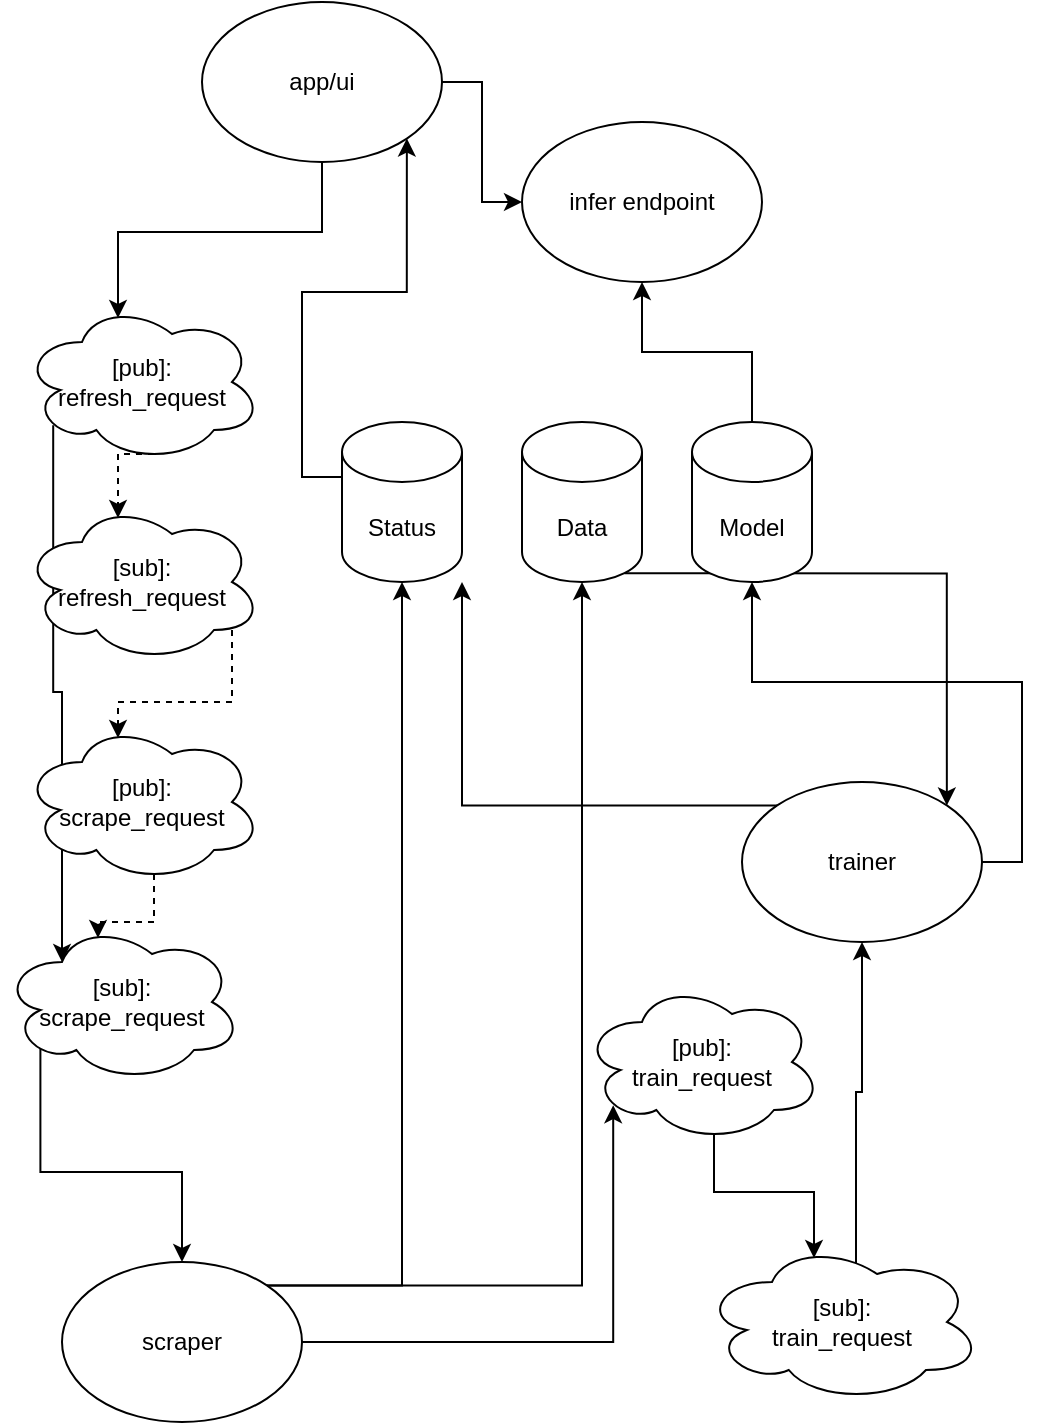 <mxfile version="13.6.5">
    <diagram id="rVMcc4GxVIDxMgJJh9NJ" name="Page-1">
        <mxGraphModel dx="458" dy="853" grid="1" gridSize="10" guides="1" tooltips="1" connect="1" arrows="1" fold="1" page="1" pageScale="1" pageWidth="850" pageHeight="1100" math="0" shadow="0">
            <root>
                <mxCell id="0"/>
                <mxCell id="1" parent="0"/>
                <mxCell id="gru1Wz-U9cadf4nogZ9C-20" style="edgeStyle=orthogonalEdgeStyle;rounded=0;orthogonalLoop=1;jettySize=auto;html=1;exitX=0;exitY=0;exitDx=0;exitDy=27.5;exitPerimeter=0;entryX=1;entryY=1;entryDx=0;entryDy=0;" parent="1" source="gru1Wz-U9cadf4nogZ9C-1" target="gru1Wz-U9cadf4nogZ9C-14" edge="1">
                    <mxGeometry relative="1" as="geometry"/>
                </mxCell>
                <mxCell id="gru1Wz-U9cadf4nogZ9C-1" value="Status" style="shape=cylinder3;whiteSpace=wrap;html=1;boundedLbl=1;backgroundOutline=1;size=15;" parent="1" vertex="1">
                    <mxGeometry x="180" y="220" width="60" height="80" as="geometry"/>
                </mxCell>
                <mxCell id="gru1Wz-U9cadf4nogZ9C-30" style="edgeStyle=orthogonalEdgeStyle;rounded=0;orthogonalLoop=1;jettySize=auto;html=1;exitX=0.855;exitY=1;exitDx=0;exitDy=-4.35;exitPerimeter=0;entryX=1;entryY=0;entryDx=0;entryDy=0;" parent="1" source="gru1Wz-U9cadf4nogZ9C-2" target="gru1Wz-U9cadf4nogZ9C-27" edge="1">
                    <mxGeometry relative="1" as="geometry"/>
                </mxCell>
                <mxCell id="gru1Wz-U9cadf4nogZ9C-2" value="Data" style="shape=cylinder3;whiteSpace=wrap;html=1;boundedLbl=1;backgroundOutline=1;size=15;" parent="1" vertex="1">
                    <mxGeometry x="270" y="220" width="60" height="80" as="geometry"/>
                </mxCell>
                <mxCell id="gru1Wz-U9cadf4nogZ9C-32" style="edgeStyle=orthogonalEdgeStyle;rounded=0;orthogonalLoop=1;jettySize=auto;html=1;exitX=0.5;exitY=0;exitDx=0;exitDy=0;exitPerimeter=0;entryX=0.5;entryY=1;entryDx=0;entryDy=0;" parent="1" source="gru1Wz-U9cadf4nogZ9C-3" target="gru1Wz-U9cadf4nogZ9C-16" edge="1">
                    <mxGeometry relative="1" as="geometry"/>
                </mxCell>
                <mxCell id="gru1Wz-U9cadf4nogZ9C-3" value="Model" style="shape=cylinder3;whiteSpace=wrap;html=1;boundedLbl=1;backgroundOutline=1;size=15;" parent="1" vertex="1">
                    <mxGeometry x="355" y="220" width="60" height="80" as="geometry"/>
                </mxCell>
                <mxCell id="gru1Wz-U9cadf4nogZ9C-11" style="edgeStyle=orthogonalEdgeStyle;rounded=0;orthogonalLoop=1;jettySize=auto;html=1;exitX=0.55;exitY=0.95;exitDx=0;exitDy=0;exitPerimeter=0;entryX=0.4;entryY=0.1;entryDx=0;entryDy=0;entryPerimeter=0;dashed=1;" parent="1" source="gru1Wz-U9cadf4nogZ9C-4" target="gru1Wz-U9cadf4nogZ9C-5" edge="1">
                    <mxGeometry relative="1" as="geometry"/>
                </mxCell>
                <mxCell id="2" style="edgeStyle=orthogonalEdgeStyle;rounded=0;orthogonalLoop=1;jettySize=auto;html=1;exitX=0.13;exitY=0.77;exitDx=0;exitDy=0;exitPerimeter=0;entryX=0.25;entryY=0.25;entryDx=0;entryDy=0;entryPerimeter=0;" edge="1" parent="1" source="gru1Wz-U9cadf4nogZ9C-4" target="gru1Wz-U9cadf4nogZ9C-7">
                    <mxGeometry relative="1" as="geometry"/>
                </mxCell>
                <mxCell id="gru1Wz-U9cadf4nogZ9C-4" value="[pub]: &lt;br&gt;refresh_request" style="ellipse;shape=cloud;whiteSpace=wrap;html=1;" parent="1" vertex="1">
                    <mxGeometry x="20" y="160" width="120" height="80" as="geometry"/>
                </mxCell>
                <mxCell id="gru1Wz-U9cadf4nogZ9C-34" style="edgeStyle=orthogonalEdgeStyle;rounded=0;orthogonalLoop=1;jettySize=auto;html=1;exitX=0.875;exitY=0.5;exitDx=0;exitDy=0;exitPerimeter=0;entryX=0.4;entryY=0.1;entryDx=0;entryDy=0;entryPerimeter=0;dashed=1;" parent="1" source="gru1Wz-U9cadf4nogZ9C-5" target="gru1Wz-U9cadf4nogZ9C-6" edge="1">
                    <mxGeometry relative="1" as="geometry"/>
                </mxCell>
                <mxCell id="gru1Wz-U9cadf4nogZ9C-5" value="[sub]: &lt;br&gt;refresh_request" style="ellipse;shape=cloud;whiteSpace=wrap;html=1;" parent="1" vertex="1">
                    <mxGeometry x="20" y="260" width="120" height="80" as="geometry"/>
                </mxCell>
                <mxCell id="gru1Wz-U9cadf4nogZ9C-12" style="edgeStyle=orthogonalEdgeStyle;rounded=0;orthogonalLoop=1;jettySize=auto;html=1;exitX=0.55;exitY=0.95;exitDx=0;exitDy=0;exitPerimeter=0;entryX=0.4;entryY=0.1;entryDx=0;entryDy=0;entryPerimeter=0;dashed=1;" parent="1" source="gru1Wz-U9cadf4nogZ9C-6" target="gru1Wz-U9cadf4nogZ9C-7" edge="1">
                    <mxGeometry relative="1" as="geometry"/>
                </mxCell>
                <mxCell id="gru1Wz-U9cadf4nogZ9C-6" value="[pub]: &lt;br&gt;scrape_request" style="ellipse;shape=cloud;whiteSpace=wrap;html=1;" parent="1" vertex="1">
                    <mxGeometry x="20" y="370" width="120" height="80" as="geometry"/>
                </mxCell>
                <mxCell id="gru1Wz-U9cadf4nogZ9C-25" style="edgeStyle=orthogonalEdgeStyle;rounded=0;orthogonalLoop=1;jettySize=auto;html=1;exitX=0.16;exitY=0.55;exitDx=0;exitDy=0;exitPerimeter=0;entryX=0.5;entryY=0;entryDx=0;entryDy=0;" parent="1" source="gru1Wz-U9cadf4nogZ9C-7" target="gru1Wz-U9cadf4nogZ9C-23" edge="1">
                    <mxGeometry relative="1" as="geometry"/>
                </mxCell>
                <mxCell id="gru1Wz-U9cadf4nogZ9C-7" value="[sub]: &lt;br&gt;scrape_request" style="ellipse;shape=cloud;whiteSpace=wrap;html=1;" parent="1" vertex="1">
                    <mxGeometry x="10" y="470" width="120" height="80" as="geometry"/>
                </mxCell>
                <mxCell id="gru1Wz-U9cadf4nogZ9C-13" style="edgeStyle=orthogonalEdgeStyle;rounded=0;orthogonalLoop=1;jettySize=auto;html=1;exitX=0.55;exitY=0.95;exitDx=0;exitDy=0;exitPerimeter=0;entryX=0.4;entryY=0.1;entryDx=0;entryDy=0;entryPerimeter=0;" parent="1" source="gru1Wz-U9cadf4nogZ9C-8" target="gru1Wz-U9cadf4nogZ9C-9" edge="1">
                    <mxGeometry relative="1" as="geometry"/>
                </mxCell>
                <mxCell id="gru1Wz-U9cadf4nogZ9C-8" value="[pub]: &lt;br&gt;train_request" style="ellipse;shape=cloud;whiteSpace=wrap;html=1;" parent="1" vertex="1">
                    <mxGeometry x="300" y="500" width="120" height="80" as="geometry"/>
                </mxCell>
                <mxCell id="gru1Wz-U9cadf4nogZ9C-28" style="edgeStyle=orthogonalEdgeStyle;rounded=0;orthogonalLoop=1;jettySize=auto;html=1;exitX=0.55;exitY=0.95;exitDx=0;exitDy=0;exitPerimeter=0;" parent="1" source="gru1Wz-U9cadf4nogZ9C-9" target="gru1Wz-U9cadf4nogZ9C-27" edge="1">
                    <mxGeometry relative="1" as="geometry"/>
                </mxCell>
                <mxCell id="gru1Wz-U9cadf4nogZ9C-9" value="[sub]: &lt;br&gt;train_request" style="ellipse;shape=cloud;whiteSpace=wrap;html=1;" parent="1" vertex="1">
                    <mxGeometry x="360" y="630" width="140" height="80" as="geometry"/>
                </mxCell>
                <mxCell id="gru1Wz-U9cadf4nogZ9C-18" style="edgeStyle=orthogonalEdgeStyle;rounded=0;orthogonalLoop=1;jettySize=auto;html=1;exitX=1;exitY=0.5;exitDx=0;exitDy=0;entryX=0;entryY=0.5;entryDx=0;entryDy=0;" parent="1" source="gru1Wz-U9cadf4nogZ9C-14" target="gru1Wz-U9cadf4nogZ9C-16" edge="1">
                    <mxGeometry relative="1" as="geometry"/>
                </mxCell>
                <mxCell id="gru1Wz-U9cadf4nogZ9C-22" style="edgeStyle=orthogonalEdgeStyle;rounded=0;orthogonalLoop=1;jettySize=auto;html=1;exitX=0.5;exitY=1;exitDx=0;exitDy=0;entryX=0.4;entryY=0.1;entryDx=0;entryDy=0;entryPerimeter=0;" parent="1" source="gru1Wz-U9cadf4nogZ9C-14" target="gru1Wz-U9cadf4nogZ9C-4" edge="1">
                    <mxGeometry relative="1" as="geometry"/>
                </mxCell>
                <mxCell id="gru1Wz-U9cadf4nogZ9C-14" value="app/ui" style="ellipse;whiteSpace=wrap;html=1;" parent="1" vertex="1">
                    <mxGeometry x="110" y="10" width="120" height="80" as="geometry"/>
                </mxCell>
                <mxCell id="gru1Wz-U9cadf4nogZ9C-16" value="infer endpoint" style="ellipse;whiteSpace=wrap;html=1;" parent="1" vertex="1">
                    <mxGeometry x="270" y="70" width="120" height="80" as="geometry"/>
                </mxCell>
                <mxCell id="gru1Wz-U9cadf4nogZ9C-26" style="edgeStyle=orthogonalEdgeStyle;rounded=0;orthogonalLoop=1;jettySize=auto;html=1;exitX=1;exitY=0.5;exitDx=0;exitDy=0;entryX=0.13;entryY=0.77;entryDx=0;entryDy=0;entryPerimeter=0;" parent="1" source="gru1Wz-U9cadf4nogZ9C-23" target="gru1Wz-U9cadf4nogZ9C-8" edge="1">
                    <mxGeometry relative="1" as="geometry"/>
                </mxCell>
                <mxCell id="gru1Wz-U9cadf4nogZ9C-29" style="edgeStyle=orthogonalEdgeStyle;rounded=0;orthogonalLoop=1;jettySize=auto;html=1;exitX=1;exitY=0;exitDx=0;exitDy=0;entryX=0.5;entryY=1;entryDx=0;entryDy=0;entryPerimeter=0;" parent="1" source="gru1Wz-U9cadf4nogZ9C-23" target="gru1Wz-U9cadf4nogZ9C-2" edge="1">
                    <mxGeometry relative="1" as="geometry"/>
                </mxCell>
                <mxCell id="gru1Wz-U9cadf4nogZ9C-36" style="edgeStyle=orthogonalEdgeStyle;rounded=0;orthogonalLoop=1;jettySize=auto;html=1;exitX=1;exitY=0;exitDx=0;exitDy=0;entryX=0.5;entryY=1;entryDx=0;entryDy=0;entryPerimeter=0;" parent="1" source="gru1Wz-U9cadf4nogZ9C-23" target="gru1Wz-U9cadf4nogZ9C-1" edge="1">
                    <mxGeometry relative="1" as="geometry"/>
                </mxCell>
                <mxCell id="gru1Wz-U9cadf4nogZ9C-23" value="scraper" style="ellipse;whiteSpace=wrap;html=1;" parent="1" vertex="1">
                    <mxGeometry x="40" y="640" width="120" height="80" as="geometry"/>
                </mxCell>
                <mxCell id="gru1Wz-U9cadf4nogZ9C-31" style="edgeStyle=orthogonalEdgeStyle;rounded=0;orthogonalLoop=1;jettySize=auto;html=1;exitX=1;exitY=0.5;exitDx=0;exitDy=0;entryX=0.5;entryY=1;entryDx=0;entryDy=0;entryPerimeter=0;" parent="1" source="gru1Wz-U9cadf4nogZ9C-27" target="gru1Wz-U9cadf4nogZ9C-3" edge="1">
                    <mxGeometry relative="1" as="geometry"/>
                </mxCell>
                <mxCell id="gru1Wz-U9cadf4nogZ9C-37" style="edgeStyle=orthogonalEdgeStyle;rounded=0;orthogonalLoop=1;jettySize=auto;html=1;exitX=0;exitY=0;exitDx=0;exitDy=0;entryX=1;entryY=1;entryDx=0;entryDy=0;" parent="1" source="gru1Wz-U9cadf4nogZ9C-27" target="gru1Wz-U9cadf4nogZ9C-1" edge="1">
                    <mxGeometry relative="1" as="geometry">
                        <mxPoint x="260" y="370" as="targetPoint"/>
                    </mxGeometry>
                </mxCell>
                <mxCell id="gru1Wz-U9cadf4nogZ9C-27" value="trainer" style="ellipse;whiteSpace=wrap;html=1;" parent="1" vertex="1">
                    <mxGeometry x="380" y="400" width="120" height="80" as="geometry"/>
                </mxCell>
            </root>
        </mxGraphModel>
    </diagram>
</mxfile>